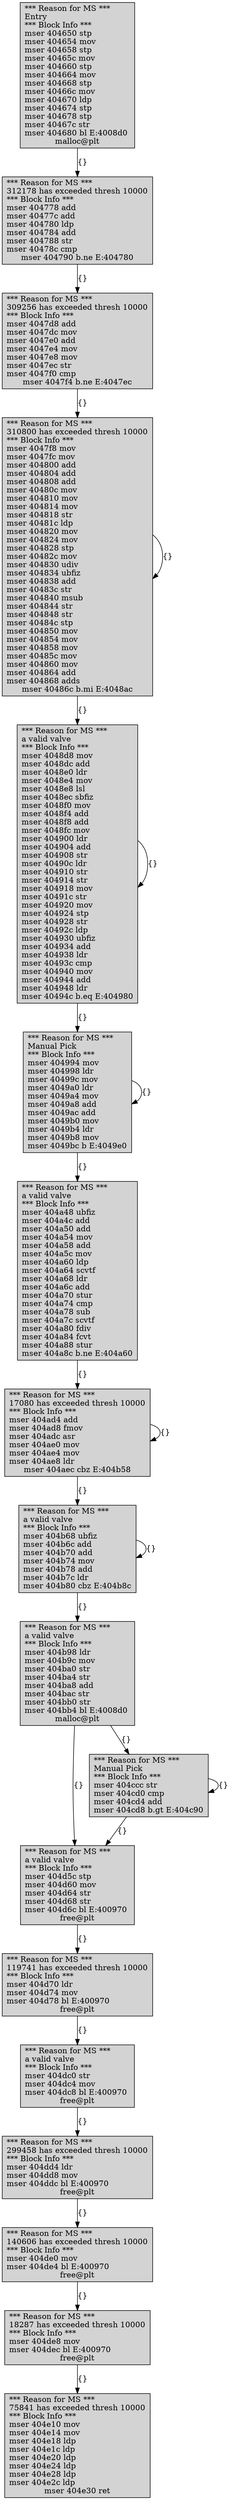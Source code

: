 digraph "" {
	node [label="\N",
		shape=record,
		style=filled
	];
	"BB <mser> 0x404650 - 0x404680 type: bl"	[label="*** Reason for MS ***
\lEntry
\l*** Block Info ***
\lmser 404650 stp  
\lmser 404654 mov  
\lmser 404658 stp  
\lmser 40465c mov  
\lmser \
404660 stp  
\lmser 404664 mov  
\lmser 404668 stp  
\lmser 40466c mov  
\lmser 404670 ldp  
\lmser 404674 stp  
\lmser 404678 stp  
\lmser \
40467c str  
\lmser 404680 bl E:4008d0 
\lmalloc@plt"];
	"BB <mser> 0x404778 - 0x404790 type: b.ne"	[label="*** Reason for MS ***
\l312178 has exceeded thresh 10000
\l*** Block Info ***
\lmser 404778 add  
\lmser 40477c add  
\lmser 404780 \
ldp  
\lmser 404784 add  
\lmser 404788 str  
\lmser 40478c cmp  
\lmser 404790 b.ne E:404780 "];
	"BB <mser> 0x404650 - 0x404680 type: bl" -> "BB <mser> 0x404778 - 0x404790 type: b.ne"	[label="{}"];
	"BB <mser> 0x4047d8 - 0x4047f4 type: b.ne"	[label="*** Reason for MS ***
\l309256 has exceeded thresh 10000
\l*** Block Info ***
\lmser 4047d8 add  
\lmser 4047dc mov  
\lmser 4047e0 \
add  
\lmser 4047e4 mov  
\lmser 4047e8 mov  
\lmser 4047ec str  
\lmser 4047f0 cmp  
\lmser 4047f4 b.ne E:4047ec "];
	"BB <mser> 0x404778 - 0x404790 type: b.ne" -> "BB <mser> 0x4047d8 - 0x4047f4 type: b.ne"	[label="{}"];
	"BB <mser> 0x4047f8 - 0x40486c type: b.mi"	[label="*** Reason for MS ***
\l310800 has exceeded thresh 10000
\l*** Block Info ***
\lmser 4047f8 mov  
\lmser 4047fc mov  
\lmser 404800 \
add  
\lmser 404804 add  
\lmser 404808 add  
\lmser 40480c mov  
\lmser 404810 mov  
\lmser 404814 mov  
\lmser 404818 str  
\lmser \
40481c ldp  
\lmser 404820 mov  
\lmser 404824 mov  
\lmser 404828 stp  
\lmser 40482c mov  
\lmser 404830 udiv  
\lmser 404834 \
ubfiz  
\lmser 404838 add  
\lmser 40483c str  
\lmser 404840 msub  
\lmser 404844 str  
\lmser 404848 str  
\lmser 40484c stp  
\lmser \
404850 mov  
\lmser 404854 mov  
\lmser 404858 mov  
\lmser 40485c mov  
\lmser 404860 mov  
\lmser 404864 add  
\lmser 404868 adds  
\lmser \
40486c b.mi E:4048ac "];
	"BB <mser> 0x4047d8 - 0x4047f4 type: b.ne" -> "BB <mser> 0x4047f8 - 0x40486c type: b.mi"	[label="{}"];
	"BB <mser> 0x4047f8 - 0x40486c type: b.mi" -> "BB <mser> 0x4047f8 - 0x40486c type: b.mi"	[label="{}"];
	"BB <mser> 0x4048d8 - 0x40494c type: b.eq"	[label="*** Reason for MS ***
\la valid valve
\l*** Block Info ***
\lmser 4048d8 mov  
\lmser 4048dc add  
\lmser 4048e0 ldr  
\lmser 4048e4 \
mov  
\lmser 4048e8 lsl  
\lmser 4048ec sbfiz  
\lmser 4048f0 mov  
\lmser 4048f4 add  
\lmser 4048f8 add  
\lmser 4048fc mov  
\lmser \
404900 ldr  
\lmser 404904 add  
\lmser 404908 str  
\lmser 40490c ldr  
\lmser 404910 str  
\lmser 404914 str  
\lmser 404918 mov  
\lmser \
40491c str  
\lmser 404920 mov  
\lmser 404924 stp  
\lmser 404928 str  
\lmser 40492c ldp  
\lmser 404930 ubfiz  
\lmser 404934 \
add  
\lmser 404938 ldr  
\lmser 40493c cmp  
\lmser 404940 mov  
\lmser 404944 add  
\lmser 404948 ldr  
\lmser 40494c b.eq E:404980 "];
	"BB <mser> 0x4047f8 - 0x40486c type: b.mi" -> "BB <mser> 0x4048d8 - 0x40494c type: b.eq"	[label="{}"];
	"BB <mser> 0x4048d8 - 0x40494c type: b.eq" -> "BB <mser> 0x4048d8 - 0x40494c type: b.eq"	[label="{}"];
	"BB <mser> 0x404994 - 0x4049bc type: b"	[label="*** Reason for MS ***
\lManual Pick
\l*** Block Info ***
\lmser 404994 mov  
\lmser 404998 ldr  
\lmser 40499c mov  
\lmser 4049a0 \
ldr  
\lmser 4049a4 mov  
\lmser 4049a8 add  
\lmser 4049ac add  
\lmser 4049b0 mov  
\lmser 4049b4 ldr  
\lmser 4049b8 mov  
\lmser \
4049bc b E:4049e0 "];
	"BB <mser> 0x4048d8 - 0x40494c type: b.eq" -> "BB <mser> 0x404994 - 0x4049bc type: b"	[label="{}"];
	"BB <mser> 0x404994 - 0x4049bc type: b" -> "BB <mser> 0x404994 - 0x4049bc type: b"	[label="{}"];
	"BB <mser> 0x404a48 - 0x404a8c type: b.ne"	[label="*** Reason for MS ***
\la valid valve
\l*** Block Info ***
\lmser 404a48 ubfiz  
\lmser 404a4c add  
\lmser 404a50 add  
\lmser \
404a54 mov  
\lmser 404a58 add  
\lmser 404a5c mov  
\lmser 404a60 ldp  
\lmser 404a64 scvtf  
\lmser 404a68 ldr  
\lmser 404a6c \
add  
\lmser 404a70 stur  
\lmser 404a74 cmp  
\lmser 404a78 sub  
\lmser 404a7c scvtf  
\lmser 404a80 fdiv  
\lmser 404a84 fcvt  
\lmser \
404a88 stur  
\lmser 404a8c b.ne E:404a60 "];
	"BB <mser> 0x404994 - 0x4049bc type: b" -> "BB <mser> 0x404a48 - 0x404a8c type: b.ne"	[label="{}"];
	"BB <mser> 0x404ad4 - 0x404aec type: cbz"	[label="*** Reason for MS ***
\l17080 has exceeded thresh 10000
\l*** Block Info ***
\lmser 404ad4 add  
\lmser 404ad8 fmov  
\lmser 404adc \
asr  
\lmser 404ae0 mov  
\lmser 404ae4 mov  
\lmser 404ae8 ldr  
\lmser 404aec cbz E:404b58 "];
	"BB <mser> 0x404a48 - 0x404a8c type: b.ne" -> "BB <mser> 0x404ad4 - 0x404aec type: cbz"	[label="{}"];
	"BB <mser> 0x404ad4 - 0x404aec type: cbz" -> "BB <mser> 0x404ad4 - 0x404aec type: cbz"	[label="{}"];
	"BB <mser> 0x404b68 - 0x404b80 type: cbz"	[label="*** Reason for MS ***
\la valid valve
\l*** Block Info ***
\lmser 404b68 ubfiz  
\lmser 404b6c add  
\lmser 404b70 add  
\lmser \
404b74 mov  
\lmser 404b78 add  
\lmser 404b7c ldr  
\lmser 404b80 cbz E:404b8c "];
	"BB <mser> 0x404ad4 - 0x404aec type: cbz" -> "BB <mser> 0x404b68 - 0x404b80 type: cbz"	[label="{}"];
	"BB <mser> 0x404b68 - 0x404b80 type: cbz" -> "BB <mser> 0x404b68 - 0x404b80 type: cbz"	[label="{}"];
	"BB <mser> 0x404b98 - 0x404bb4 type: bl"	[label="*** Reason for MS ***
\la valid valve
\l*** Block Info ***
\lmser 404b98 ldr  
\lmser 404b9c mov  
\lmser 404ba0 str  
\lmser 404ba4 \
str  
\lmser 404ba8 add  
\lmser 404bac str  
\lmser 404bb0 str  
\lmser 404bb4 bl E:4008d0 
\lmalloc@plt"];
	"BB <mser> 0x404b68 - 0x404b80 type: cbz" -> "BB <mser> 0x404b98 - 0x404bb4 type: bl"	[label="{}"];
	"BB <mser> 0x404d5c - 0x404d6c type: bl"	[label="*** Reason for MS ***
\la valid valve
\l*** Block Info ***
\lmser 404d5c stp  
\lmser 404d60 mov  
\lmser 404d64 str  
\lmser 404d68 \
str  
\lmser 404d6c bl E:400970 
\lfree@plt"];
	"BB <mser> 0x404b98 - 0x404bb4 type: bl" -> "BB <mser> 0x404d5c - 0x404d6c type: bl"	[label="{}"];
	"BB <mser> 0x404ccc - 0x404cd8 type: b.gt"	[label="*** Reason for MS ***
\lManual Pick
\l*** Block Info ***
\lmser 404ccc str  
\lmser 404cd0 cmp  
\lmser 404cd4 add  
\lmser 404cd8 \
b.gt E:404c90 "];
	"BB <mser> 0x404b98 - 0x404bb4 type: bl" -> "BB <mser> 0x404ccc - 0x404cd8 type: b.gt"	[label="{}"];
	"BB <mser> 0x404d70 - 0x404d78 type: bl"	[label="*** Reason for MS ***
\l119741 has exceeded thresh 10000
\l*** Block Info ***
\lmser 404d70 ldr  
\lmser 404d74 mov  
\lmser 404d78 \
bl E:400970 
\lfree@plt"];
	"BB <mser> 0x404d5c - 0x404d6c type: bl" -> "BB <mser> 0x404d70 - 0x404d78 type: bl"	[label="{}"];
	"BB <mser> 0x404dc0 - 0x404dc8 type: bl"	[label="*** Reason for MS ***
\la valid valve
\l*** Block Info ***
\lmser 404dc0 str  
\lmser 404dc4 mov  
\lmser 404dc8 bl E:400970 
\lfree@\
plt"];
	"BB <mser> 0x404d70 - 0x404d78 type: bl" -> "BB <mser> 0x404dc0 - 0x404dc8 type: bl"	[label="{}"];
	"BB <mser> 0x404dd4 - 0x404ddc type: bl"	[label="*** Reason for MS ***
\l299458 has exceeded thresh 10000
\l*** Block Info ***
\lmser 404dd4 ldr  
\lmser 404dd8 mov  
\lmser 404ddc \
bl E:400970 
\lfree@plt"];
	"BB <mser> 0x404dc0 - 0x404dc8 type: bl" -> "BB <mser> 0x404dd4 - 0x404ddc type: bl"	[label="{}"];
	"BB <mser> 0x404de0 - 0x404de4 type: bl"	[label="*** Reason for MS ***
\l140606 has exceeded thresh 10000
\l*** Block Info ***
\lmser 404de0 mov  
\lmser 404de4 bl E:400970 
\lfree@\
plt"];
	"BB <mser> 0x404dd4 - 0x404ddc type: bl" -> "BB <mser> 0x404de0 - 0x404de4 type: bl"	[label="{}"];
	"BB <mser> 0x404de8 - 0x404dec type: bl"	[label="*** Reason for MS ***
\l18287 has exceeded thresh 10000
\l*** Block Info ***
\lmser 404de8 mov  
\lmser 404dec bl E:400970 
\lfree@\
plt"];
	"BB <mser> 0x404de0 - 0x404de4 type: bl" -> "BB <mser> 0x404de8 - 0x404dec type: bl"	[label="{}"];
	"BB <mser> 0x404e10 - 0x404e30 type: ret"	[label="*** Reason for MS ***
\l75841 has exceeded thresh 10000
\l*** Block Info ***
\lmser 404e10 mov  
\lmser 404e14 mov  
\lmser 404e18 \
ldp  
\lmser 404e1c ldp  
\lmser 404e20 ldp  
\lmser 404e24 ldp  
\lmser 404e28 ldp  
\lmser 404e2c ldp  
\lmser 404e30 ret  "];
	"BB <mser> 0x404de8 - 0x404dec type: bl" -> "BB <mser> 0x404e10 - 0x404e30 type: ret"	[label="{}"];
	"BB <mser> 0x404ccc - 0x404cd8 type: b.gt" -> "BB <mser> 0x404d5c - 0x404d6c type: bl"	[label="{}"];
	"BB <mser> 0x404ccc - 0x404cd8 type: b.gt" -> "BB <mser> 0x404ccc - 0x404cd8 type: b.gt"	[label="{}"];
}
